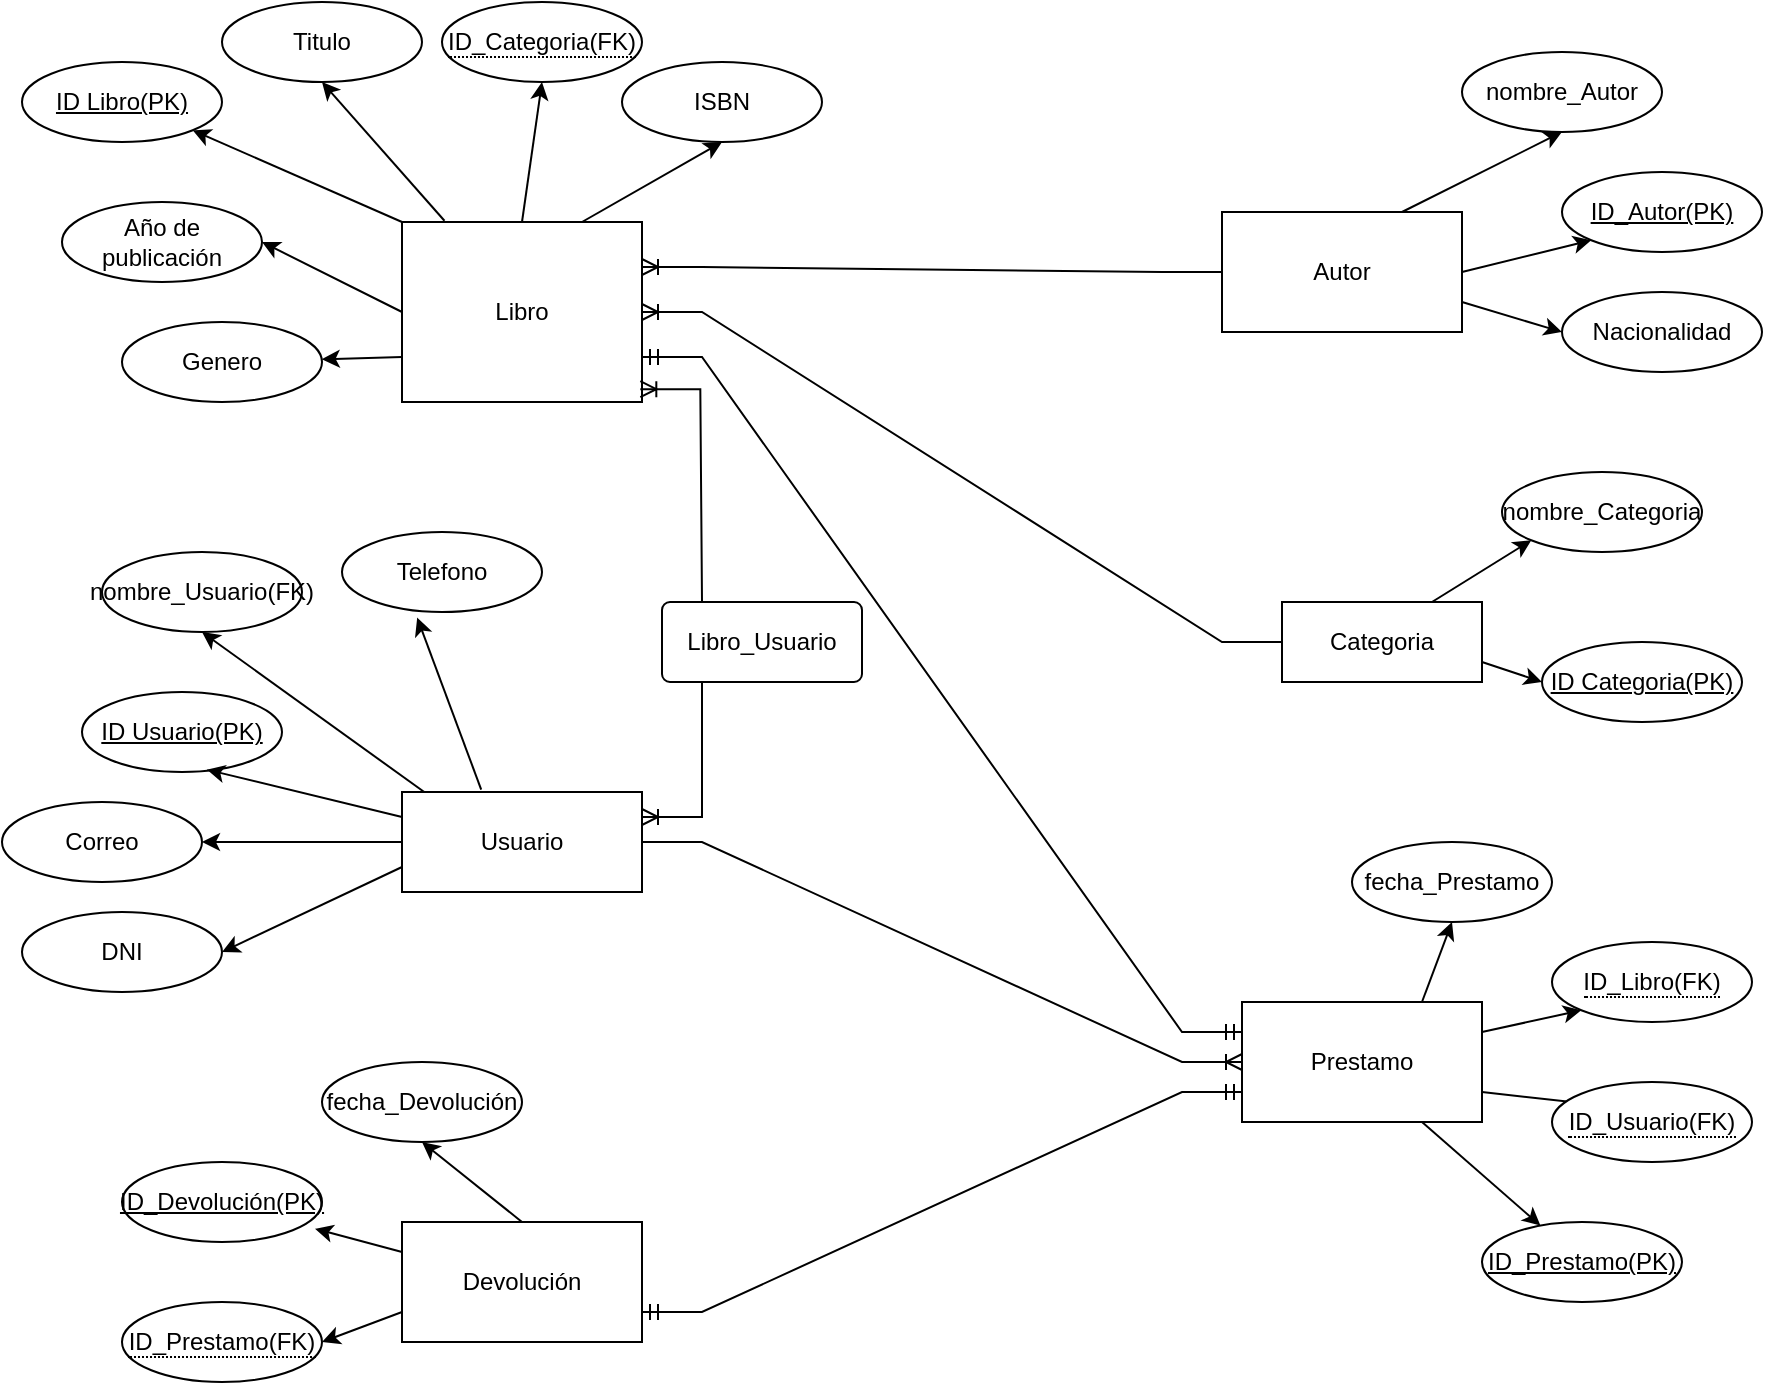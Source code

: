 <mxfile version="22.0.8" type="github">
  <diagram name="Página-1" id="BgM8hemlGuChHhuPVpw4">
    <mxGraphModel dx="2186" dy="759" grid="1" gridSize="10" guides="1" tooltips="1" connect="1" arrows="1" fold="1" page="1" pageScale="1" pageWidth="850" pageHeight="1100" math="0" shadow="0">
      <root>
        <mxCell id="0" />
        <mxCell id="1" parent="0" />
        <mxCell id="_uti6tNegYCA7zZV2rwK-13" style="edgeStyle=none;rounded=0;orthogonalLoop=1;jettySize=auto;html=1;exitX=0;exitY=0.75;exitDx=0;exitDy=0;" edge="1" parent="1" source="_uti6tNegYCA7zZV2rwK-1" target="_uti6tNegYCA7zZV2rwK-8">
          <mxGeometry relative="1" as="geometry" />
        </mxCell>
        <mxCell id="_uti6tNegYCA7zZV2rwK-14" style="rounded=0;orthogonalLoop=1;jettySize=auto;html=1;exitX=0.177;exitY=-0.007;exitDx=0;exitDy=0;entryX=0.5;entryY=1;entryDx=0;entryDy=0;exitPerimeter=0;" edge="1" parent="1" source="_uti6tNegYCA7zZV2rwK-1" target="_uti6tNegYCA7zZV2rwK-6">
          <mxGeometry relative="1" as="geometry" />
        </mxCell>
        <mxCell id="_uti6tNegYCA7zZV2rwK-15" style="edgeStyle=none;rounded=0;orthogonalLoop=1;jettySize=auto;html=1;exitX=0.75;exitY=0;exitDx=0;exitDy=0;entryX=0.5;entryY=1;entryDx=0;entryDy=0;" edge="1" parent="1" source="_uti6tNegYCA7zZV2rwK-1" target="_uti6tNegYCA7zZV2rwK-7">
          <mxGeometry relative="1" as="geometry" />
        </mxCell>
        <mxCell id="_uti6tNegYCA7zZV2rwK-16" style="edgeStyle=none;rounded=0;orthogonalLoop=1;jettySize=auto;html=1;exitX=0;exitY=0.5;exitDx=0;exitDy=0;entryX=1;entryY=0.5;entryDx=0;entryDy=0;" edge="1" parent="1" source="_uti6tNegYCA7zZV2rwK-1" target="_uti6tNegYCA7zZV2rwK-9">
          <mxGeometry relative="1" as="geometry" />
        </mxCell>
        <mxCell id="_uti6tNegYCA7zZV2rwK-19" style="edgeStyle=none;rounded=0;orthogonalLoop=1;jettySize=auto;html=1;exitX=0;exitY=0;exitDx=0;exitDy=0;entryX=1;entryY=1;entryDx=0;entryDy=0;" edge="1" parent="1" source="_uti6tNegYCA7zZV2rwK-1" target="_uti6tNegYCA7zZV2rwK-18">
          <mxGeometry relative="1" as="geometry" />
        </mxCell>
        <mxCell id="_uti6tNegYCA7zZV2rwK-66" style="edgeStyle=none;rounded=0;orthogonalLoop=1;jettySize=auto;html=1;exitX=0.5;exitY=0;exitDx=0;exitDy=0;entryX=0.5;entryY=1;entryDx=0;entryDy=0;" edge="1" parent="1" source="_uti6tNegYCA7zZV2rwK-1" target="_uti6tNegYCA7zZV2rwK-65">
          <mxGeometry relative="1" as="geometry" />
        </mxCell>
        <mxCell id="_uti6tNegYCA7zZV2rwK-1" value="Libro" style="rounded=0;whiteSpace=wrap;html=1;" vertex="1" parent="1">
          <mxGeometry x="170" y="140" width="120" height="90" as="geometry" />
        </mxCell>
        <mxCell id="_uti6tNegYCA7zZV2rwK-36" style="edgeStyle=none;rounded=0;orthogonalLoop=1;jettySize=auto;html=1;entryX=0.5;entryY=1;entryDx=0;entryDy=0;exitX=0.75;exitY=0;exitDx=0;exitDy=0;" edge="1" parent="1" source="_uti6tNegYCA7zZV2rwK-2" target="_uti6tNegYCA7zZV2rwK-35">
          <mxGeometry relative="1" as="geometry">
            <mxPoint x="655" y="125" as="sourcePoint" />
          </mxGeometry>
        </mxCell>
        <mxCell id="_uti6tNegYCA7zZV2rwK-38" style="edgeStyle=none;rounded=0;orthogonalLoop=1;jettySize=auto;html=1;exitX=1;exitY=0.5;exitDx=0;exitDy=0;entryX=0;entryY=1;entryDx=0;entryDy=0;" edge="1" parent="1" source="_uti6tNegYCA7zZV2rwK-2" target="_uti6tNegYCA7zZV2rwK-37">
          <mxGeometry relative="1" as="geometry" />
        </mxCell>
        <mxCell id="_uti6tNegYCA7zZV2rwK-40" style="edgeStyle=none;rounded=0;orthogonalLoop=1;jettySize=auto;html=1;exitX=1;exitY=0.75;exitDx=0;exitDy=0;entryX=0;entryY=0.5;entryDx=0;entryDy=0;" edge="1" parent="1" source="_uti6tNegYCA7zZV2rwK-2" target="_uti6tNegYCA7zZV2rwK-39">
          <mxGeometry relative="1" as="geometry" />
        </mxCell>
        <mxCell id="_uti6tNegYCA7zZV2rwK-2" value="Autor" style="rounded=0;whiteSpace=wrap;html=1;" vertex="1" parent="1">
          <mxGeometry x="580" y="135" width="120" height="60" as="geometry" />
        </mxCell>
        <mxCell id="_uti6tNegYCA7zZV2rwK-24" style="edgeStyle=none;rounded=0;orthogonalLoop=1;jettySize=auto;html=1;exitX=0.097;exitY=0.008;exitDx=0;exitDy=0;entryX=0.5;entryY=1;entryDx=0;entryDy=0;exitPerimeter=0;" edge="1" parent="1" source="_uti6tNegYCA7zZV2rwK-3" target="_uti6tNegYCA7zZV2rwK-23">
          <mxGeometry relative="1" as="geometry" />
        </mxCell>
        <mxCell id="_uti6tNegYCA7zZV2rwK-30" style="edgeStyle=none;rounded=0;orthogonalLoop=1;jettySize=auto;html=1;exitX=0;exitY=0.75;exitDx=0;exitDy=0;entryX=1;entryY=0.5;entryDx=0;entryDy=0;" edge="1" parent="1" source="_uti6tNegYCA7zZV2rwK-3" target="_uti6tNegYCA7zZV2rwK-28">
          <mxGeometry relative="1" as="geometry" />
        </mxCell>
        <mxCell id="_uti6tNegYCA7zZV2rwK-31" style="edgeStyle=none;rounded=0;orthogonalLoop=1;jettySize=auto;html=1;exitX=0;exitY=0.5;exitDx=0;exitDy=0;entryX=1;entryY=0.5;entryDx=0;entryDy=0;" edge="1" parent="1" source="_uti6tNegYCA7zZV2rwK-3" target="_uti6tNegYCA7zZV2rwK-27">
          <mxGeometry relative="1" as="geometry" />
        </mxCell>
        <mxCell id="_uti6tNegYCA7zZV2rwK-32" style="edgeStyle=none;rounded=0;orthogonalLoop=1;jettySize=auto;html=1;exitX=0.33;exitY=-0.024;exitDx=0;exitDy=0;entryX=0.376;entryY=1.07;entryDx=0;entryDy=0;exitPerimeter=0;entryPerimeter=0;" edge="1" parent="1" source="_uti6tNegYCA7zZV2rwK-3" target="_uti6tNegYCA7zZV2rwK-25">
          <mxGeometry relative="1" as="geometry" />
        </mxCell>
        <mxCell id="_uti6tNegYCA7zZV2rwK-3" value="Usuario" style="rounded=0;whiteSpace=wrap;html=1;" vertex="1" parent="1">
          <mxGeometry x="170" y="425" width="120" height="50" as="geometry" />
        </mxCell>
        <mxCell id="_uti6tNegYCA7zZV2rwK-46" style="edgeStyle=none;rounded=0;orthogonalLoop=1;jettySize=auto;html=1;exitX=0.75;exitY=1;exitDx=0;exitDy=0;" edge="1" parent="1" source="_uti6tNegYCA7zZV2rwK-4" target="_uti6tNegYCA7zZV2rwK-44">
          <mxGeometry relative="1" as="geometry" />
        </mxCell>
        <mxCell id="_uti6tNegYCA7zZV2rwK-57" style="edgeStyle=none;rounded=0;orthogonalLoop=1;jettySize=auto;html=1;exitX=0.75;exitY=0;exitDx=0;exitDy=0;entryX=0.5;entryY=1;entryDx=0;entryDy=0;" edge="1" parent="1" source="_uti6tNegYCA7zZV2rwK-4" target="_uti6tNegYCA7zZV2rwK-56">
          <mxGeometry relative="1" as="geometry" />
        </mxCell>
        <mxCell id="_uti6tNegYCA7zZV2rwK-4" value="Prestamo" style="rounded=0;whiteSpace=wrap;html=1;" vertex="1" parent="1">
          <mxGeometry x="590" y="530" width="120" height="60" as="geometry" />
        </mxCell>
        <mxCell id="_uti6tNegYCA7zZV2rwK-49" style="edgeStyle=none;rounded=0;orthogonalLoop=1;jettySize=auto;html=1;exitX=0.5;exitY=0;exitDx=0;exitDy=0;entryX=0.5;entryY=1;entryDx=0;entryDy=0;" edge="1" parent="1" source="_uti6tNegYCA7zZV2rwK-5" target="_uti6tNegYCA7zZV2rwK-47">
          <mxGeometry relative="1" as="geometry" />
        </mxCell>
        <mxCell id="_uti6tNegYCA7zZV2rwK-53" style="edgeStyle=none;rounded=0;orthogonalLoop=1;jettySize=auto;html=1;exitX=1;exitY=0.75;exitDx=0;exitDy=0;entryX=1;entryY=0.5;entryDx=0;entryDy=0;" edge="1" parent="1" source="_uti6tNegYCA7zZV2rwK-4" target="_uti6tNegYCA7zZV2rwK-51">
          <mxGeometry relative="1" as="geometry" />
        </mxCell>
        <mxCell id="_uti6tNegYCA7zZV2rwK-60" style="edgeStyle=none;rounded=0;orthogonalLoop=1;jettySize=auto;html=1;exitX=0;exitY=0.75;exitDx=0;exitDy=0;entryX=1;entryY=0.5;entryDx=0;entryDy=0;" edge="1" parent="1" source="_uti6tNegYCA7zZV2rwK-5" target="_uti6tNegYCA7zZV2rwK-59">
          <mxGeometry relative="1" as="geometry" />
        </mxCell>
        <mxCell id="_uti6tNegYCA7zZV2rwK-5" value="Devolución" style="rounded=0;whiteSpace=wrap;html=1;" vertex="1" parent="1">
          <mxGeometry x="170" y="640" width="120" height="60" as="geometry" />
        </mxCell>
        <mxCell id="_uti6tNegYCA7zZV2rwK-6" value="Titulo" style="ellipse;whiteSpace=wrap;html=1;align=center;" vertex="1" parent="1">
          <mxGeometry x="80" y="30" width="100" height="40" as="geometry" />
        </mxCell>
        <mxCell id="_uti6tNegYCA7zZV2rwK-7" value="ISBN" style="ellipse;whiteSpace=wrap;html=1;align=center;" vertex="1" parent="1">
          <mxGeometry x="280" y="60" width="100" height="40" as="geometry" />
        </mxCell>
        <mxCell id="_uti6tNegYCA7zZV2rwK-8" value="Genero" style="ellipse;whiteSpace=wrap;html=1;align=center;" vertex="1" parent="1">
          <mxGeometry x="30" y="190" width="100" height="40" as="geometry" />
        </mxCell>
        <mxCell id="_uti6tNegYCA7zZV2rwK-9" value="Año de publicación" style="ellipse;whiteSpace=wrap;html=1;align=center;" vertex="1" parent="1">
          <mxGeometry y="130" width="100" height="40" as="geometry" />
        </mxCell>
        <mxCell id="_uti6tNegYCA7zZV2rwK-18" value="ID Libro(PK)" style="ellipse;whiteSpace=wrap;html=1;align=center;fontStyle=4;" vertex="1" parent="1">
          <mxGeometry x="-20" y="60" width="100" height="40" as="geometry" />
        </mxCell>
        <mxCell id="_uti6tNegYCA7zZV2rwK-20" value="ID Usuario(PK)" style="ellipse;whiteSpace=wrap;html=1;align=center;fontStyle=4;" vertex="1" parent="1">
          <mxGeometry x="10" y="375" width="100" height="40" as="geometry" />
        </mxCell>
        <mxCell id="_uti6tNegYCA7zZV2rwK-22" style="edgeStyle=none;rounded=0;orthogonalLoop=1;jettySize=auto;html=1;exitX=0;exitY=0.25;exitDx=0;exitDy=0;entryX=0.624;entryY=0.97;entryDx=0;entryDy=0;entryPerimeter=0;" edge="1" parent="1" source="_uti6tNegYCA7zZV2rwK-3" target="_uti6tNegYCA7zZV2rwK-20">
          <mxGeometry relative="1" as="geometry" />
        </mxCell>
        <mxCell id="_uti6tNegYCA7zZV2rwK-23" value="nombre_Usuario(FK)" style="ellipse;whiteSpace=wrap;html=1;align=center;" vertex="1" parent="1">
          <mxGeometry x="20" y="305" width="100" height="40" as="geometry" />
        </mxCell>
        <mxCell id="_uti6tNegYCA7zZV2rwK-25" value="Telefono" style="ellipse;whiteSpace=wrap;html=1;align=center;" vertex="1" parent="1">
          <mxGeometry x="140" y="295" width="100" height="40" as="geometry" />
        </mxCell>
        <mxCell id="_uti6tNegYCA7zZV2rwK-27" value="Correo" style="ellipse;whiteSpace=wrap;html=1;align=center;" vertex="1" parent="1">
          <mxGeometry x="-30" y="430" width="100" height="40" as="geometry" />
        </mxCell>
        <mxCell id="_uti6tNegYCA7zZV2rwK-28" value="DNI" style="ellipse;whiteSpace=wrap;html=1;align=center;" vertex="1" parent="1">
          <mxGeometry x="-20" y="485" width="100" height="40" as="geometry" />
        </mxCell>
        <mxCell id="_uti6tNegYCA7zZV2rwK-35" value="nombre_Autor" style="ellipse;whiteSpace=wrap;html=1;align=center;" vertex="1" parent="1">
          <mxGeometry x="700" y="55" width="100" height="40" as="geometry" />
        </mxCell>
        <mxCell id="_uti6tNegYCA7zZV2rwK-37" value="ID_Autor(PK)" style="ellipse;whiteSpace=wrap;html=1;align=center;fontStyle=4;" vertex="1" parent="1">
          <mxGeometry x="750" y="115" width="100" height="40" as="geometry" />
        </mxCell>
        <mxCell id="_uti6tNegYCA7zZV2rwK-39" value="Nacionalidad" style="ellipse;whiteSpace=wrap;html=1;align=center;" vertex="1" parent="1">
          <mxGeometry x="750" y="175" width="100" height="40" as="geometry" />
        </mxCell>
        <mxCell id="_uti6tNegYCA7zZV2rwK-41" value="ID_Devolución(PK)" style="ellipse;whiteSpace=wrap;html=1;align=center;fontStyle=4;" vertex="1" parent="1">
          <mxGeometry x="30" y="610" width="100" height="40" as="geometry" />
        </mxCell>
        <mxCell id="_uti6tNegYCA7zZV2rwK-44" value="ID_Prestamo(PK)" style="ellipse;whiteSpace=wrap;html=1;align=center;fontStyle=4;" vertex="1" parent="1">
          <mxGeometry x="710" y="640" width="100" height="40" as="geometry" />
        </mxCell>
        <mxCell id="_uti6tNegYCA7zZV2rwK-63" style="edgeStyle=none;rounded=0;orthogonalLoop=1;jettySize=auto;html=1;exitX=1;exitY=0.75;exitDx=0;exitDy=0;entryX=0;entryY=0.5;entryDx=0;entryDy=0;" edge="1" parent="1" source="_uti6tNegYCA7zZV2rwK-45" target="_uti6tNegYCA7zZV2rwK-62">
          <mxGeometry relative="1" as="geometry" />
        </mxCell>
        <mxCell id="_uti6tNegYCA7zZV2rwK-45" value="Categoria" style="whiteSpace=wrap;html=1;align=center;" vertex="1" parent="1">
          <mxGeometry x="610" y="330" width="100" height="40" as="geometry" />
        </mxCell>
        <mxCell id="_uti6tNegYCA7zZV2rwK-47" value="fecha_Devolución" style="ellipse;whiteSpace=wrap;html=1;align=center;" vertex="1" parent="1">
          <mxGeometry x="130" y="560" width="100" height="40" as="geometry" />
        </mxCell>
        <mxCell id="_uti6tNegYCA7zZV2rwK-50" value="&lt;span style=&quot;border-bottom: 1px dotted&quot;&gt;ID_Libro(FK)&lt;/span&gt;" style="ellipse;whiteSpace=wrap;html=1;align=center;" vertex="1" parent="1">
          <mxGeometry x="745" y="500" width="100" height="40" as="geometry" />
        </mxCell>
        <mxCell id="_uti6tNegYCA7zZV2rwK-51" value="&lt;span style=&quot;border-bottom: 1px dotted&quot;&gt;ID_Usuario(FK)&lt;/span&gt;" style="ellipse;whiteSpace=wrap;html=1;align=center;" vertex="1" parent="1">
          <mxGeometry x="745" y="570" width="100" height="40" as="geometry" />
        </mxCell>
        <mxCell id="_uti6tNegYCA7zZV2rwK-52" style="edgeStyle=none;rounded=0;orthogonalLoop=1;jettySize=auto;html=1;exitX=1;exitY=0.25;exitDx=0;exitDy=0;entryX=0;entryY=1;entryDx=0;entryDy=0;" edge="1" parent="1" source="_uti6tNegYCA7zZV2rwK-4" target="_uti6tNegYCA7zZV2rwK-50">
          <mxGeometry relative="1" as="geometry">
            <mxPoint x="755" y="540" as="targetPoint" />
          </mxGeometry>
        </mxCell>
        <mxCell id="_uti6tNegYCA7zZV2rwK-56" value="fecha_Prestamo" style="ellipse;whiteSpace=wrap;html=1;align=center;" vertex="1" parent="1">
          <mxGeometry x="645" y="450" width="100" height="40" as="geometry" />
        </mxCell>
        <mxCell id="_uti6tNegYCA7zZV2rwK-59" value="&lt;span style=&quot;border-bottom: 1px dotted&quot;&gt;ID_Prestamo(FK)&lt;/span&gt;" style="ellipse;whiteSpace=wrap;html=1;align=center;" vertex="1" parent="1">
          <mxGeometry x="30" y="680" width="100" height="40" as="geometry" />
        </mxCell>
        <mxCell id="_uti6tNegYCA7zZV2rwK-61" value="nombre_Categoria" style="ellipse;whiteSpace=wrap;html=1;align=center;" vertex="1" parent="1">
          <mxGeometry x="720" y="265" width="100" height="40" as="geometry" />
        </mxCell>
        <mxCell id="_uti6tNegYCA7zZV2rwK-62" value="ID Categoria(PK)" style="ellipse;whiteSpace=wrap;html=1;align=center;fontStyle=4;" vertex="1" parent="1">
          <mxGeometry x="740" y="350" width="100" height="40" as="geometry" />
        </mxCell>
        <mxCell id="_uti6tNegYCA7zZV2rwK-64" style="edgeStyle=none;rounded=0;orthogonalLoop=1;jettySize=auto;html=1;exitX=0.75;exitY=0;exitDx=0;exitDy=0;entryX=0;entryY=1;entryDx=0;entryDy=0;" edge="1" parent="1" source="_uti6tNegYCA7zZV2rwK-45" target="_uti6tNegYCA7zZV2rwK-61">
          <mxGeometry relative="1" as="geometry" />
        </mxCell>
        <mxCell id="_uti6tNegYCA7zZV2rwK-65" value="&lt;span style=&quot;border-bottom: 1px dotted&quot;&gt;ID_Categoria(FK)&lt;/span&gt;" style="ellipse;whiteSpace=wrap;html=1;align=center;" vertex="1" parent="1">
          <mxGeometry x="190" y="30" width="100" height="40" as="geometry" />
        </mxCell>
        <mxCell id="_uti6tNegYCA7zZV2rwK-68" value="" style="edgeStyle=entityRelationEdgeStyle;fontSize=12;html=1;endArrow=ERoneToMany;rounded=0;fontStyle=2;entryX=1;entryY=0.25;entryDx=0;entryDy=0;exitX=0;exitY=0.5;exitDx=0;exitDy=0;" edge="1" parent="1" source="_uti6tNegYCA7zZV2rwK-2" target="_uti6tNegYCA7zZV2rwK-1">
          <mxGeometry width="100" height="100" relative="1" as="geometry">
            <mxPoint x="390" y="160" as="sourcePoint" />
            <mxPoint x="510" y="160" as="targetPoint" />
          </mxGeometry>
        </mxCell>
        <mxCell id="_uti6tNegYCA7zZV2rwK-69" value="" style="edgeStyle=entityRelationEdgeStyle;fontSize=12;html=1;endArrow=ERoneToMany;rounded=0;entryX=1;entryY=0.5;entryDx=0;entryDy=0;exitX=0;exitY=0.5;exitDx=0;exitDy=0;" edge="1" parent="1" source="_uti6tNegYCA7zZV2rwK-45" target="_uti6tNegYCA7zZV2rwK-1">
          <mxGeometry width="100" height="100" relative="1" as="geometry">
            <mxPoint x="370" y="450" as="sourcePoint" />
            <mxPoint x="470" y="350" as="targetPoint" />
          </mxGeometry>
        </mxCell>
        <mxCell id="_uti6tNegYCA7zZV2rwK-70" value="" style="edgeStyle=entityRelationEdgeStyle;fontSize=12;html=1;endArrow=ERmandOne;startArrow=ERmandOne;rounded=0;entryX=0;entryY=0.25;entryDx=0;entryDy=0;exitX=1;exitY=0.75;exitDx=0;exitDy=0;" edge="1" parent="1" source="_uti6tNegYCA7zZV2rwK-1" target="_uti6tNegYCA7zZV2rwK-4">
          <mxGeometry width="100" height="100" relative="1" as="geometry">
            <mxPoint x="320" y="210" as="sourcePoint" />
            <mxPoint x="700" y="570" as="targetPoint" />
          </mxGeometry>
        </mxCell>
        <mxCell id="_uti6tNegYCA7zZV2rwK-74" value="" style="edgeStyle=entityRelationEdgeStyle;fontSize=12;html=1;endArrow=ERoneToMany;rounded=0;exitX=1;exitY=0.5;exitDx=0;exitDy=0;entryX=0;entryY=0.5;entryDx=0;entryDy=0;" edge="1" parent="1" source="_uti6tNegYCA7zZV2rwK-3" target="_uti6tNegYCA7zZV2rwK-4">
          <mxGeometry width="100" height="100" relative="1" as="geometry">
            <mxPoint x="370" y="450" as="sourcePoint" />
            <mxPoint x="470" y="350" as="targetPoint" />
          </mxGeometry>
        </mxCell>
        <mxCell id="_uti6tNegYCA7zZV2rwK-75" value="" style="edgeStyle=entityRelationEdgeStyle;fontSize=12;html=1;endArrow=ERmandOne;startArrow=ERmandOne;rounded=0;exitX=1;exitY=0.75;exitDx=0;exitDy=0;entryX=0;entryY=0.75;entryDx=0;entryDy=0;" edge="1" parent="1" source="_uti6tNegYCA7zZV2rwK-5" target="_uti6tNegYCA7zZV2rwK-4">
          <mxGeometry width="100" height="100" relative="1" as="geometry">
            <mxPoint x="370" y="450" as="sourcePoint" />
            <mxPoint x="470" y="350" as="targetPoint" />
          </mxGeometry>
        </mxCell>
        <mxCell id="_uti6tNegYCA7zZV2rwK-78" value="Libro_Usuario" style="rounded=1;arcSize=10;whiteSpace=wrap;html=1;align=center;" vertex="1" parent="1">
          <mxGeometry x="300" y="330" width="100" height="40" as="geometry" />
        </mxCell>
        <mxCell id="_uti6tNegYCA7zZV2rwK-80" value="" style="edgeStyle=entityRelationEdgeStyle;fontSize=12;html=1;endArrow=ERoneToMany;rounded=0;entryX=0.993;entryY=0.929;entryDx=0;entryDy=0;entryPerimeter=0;exitX=0.5;exitY=0;exitDx=0;exitDy=0;" edge="1" parent="1" source="_uti6tNegYCA7zZV2rwK-78" target="_uti6tNegYCA7zZV2rwK-1">
          <mxGeometry width="100" height="100" relative="1" as="geometry">
            <mxPoint x="370" y="450" as="sourcePoint" />
            <mxPoint x="470" y="350" as="targetPoint" />
          </mxGeometry>
        </mxCell>
        <mxCell id="_uti6tNegYCA7zZV2rwK-81" value="" style="edgeStyle=entityRelationEdgeStyle;fontSize=12;html=1;endArrow=ERoneToMany;rounded=0;entryX=1;entryY=0.25;entryDx=0;entryDy=0;exitX=0.5;exitY=1;exitDx=0;exitDy=0;" edge="1" parent="1" source="_uti6tNegYCA7zZV2rwK-78" target="_uti6tNegYCA7zZV2rwK-3">
          <mxGeometry width="100" height="100" relative="1" as="geometry">
            <mxPoint x="270" y="310" as="sourcePoint" />
            <mxPoint x="470" y="350" as="targetPoint" />
          </mxGeometry>
        </mxCell>
        <mxCell id="_uti6tNegYCA7zZV2rwK-83" style="edgeStyle=none;rounded=0;orthogonalLoop=1;jettySize=auto;html=1;exitX=0;exitY=0.25;exitDx=0;exitDy=0;entryX=0.965;entryY=0.835;entryDx=0;entryDy=0;entryPerimeter=0;" edge="1" parent="1" source="_uti6tNegYCA7zZV2rwK-5" target="_uti6tNegYCA7zZV2rwK-41">
          <mxGeometry relative="1" as="geometry" />
        </mxCell>
      </root>
    </mxGraphModel>
  </diagram>
</mxfile>
